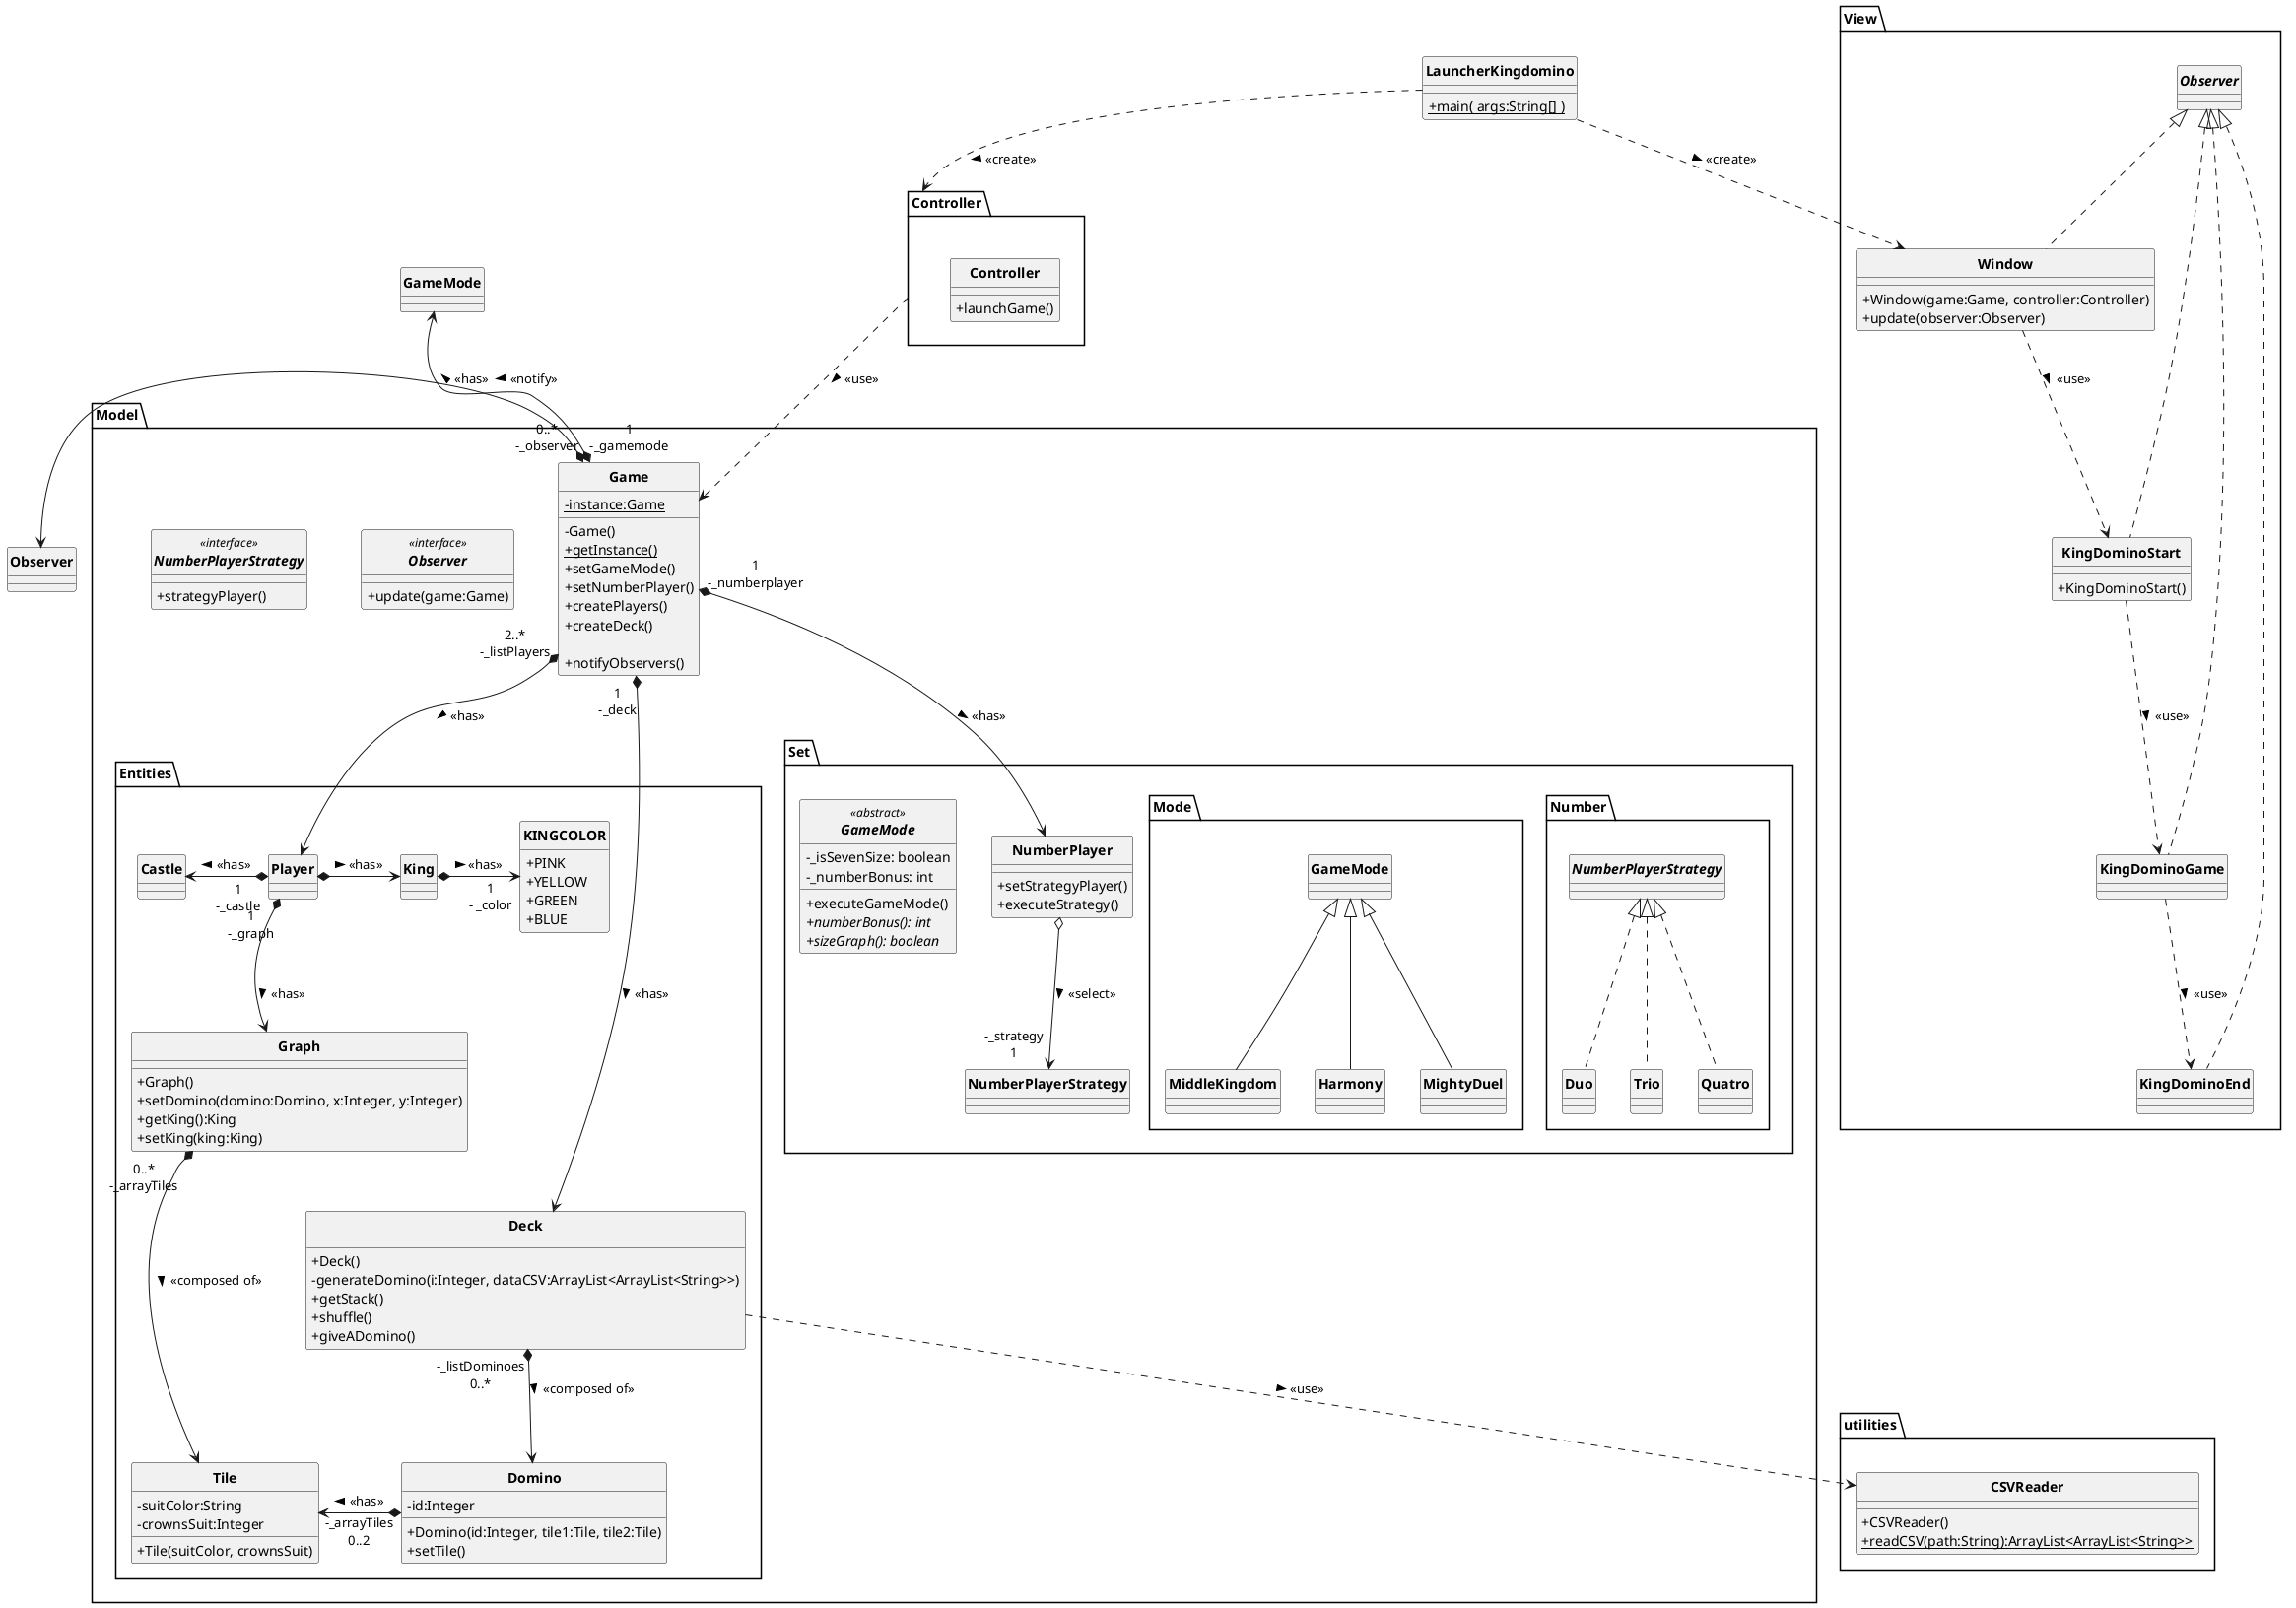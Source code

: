 @startuml
skinparam style strictuml
skinparam classAttributeIconSize 0
skinparam classFontStyle Bold
hide enum methods

class LauncherKingdomino{
    + {static} main( args:String[] )
}

package utilities {
    class CSVReader{
        +CSVReader()
        {static}+readCSV(path:String):ArrayList<ArrayList<String>>
    }

}

package Model{

    class Game {
        {static}-instance:Game
        -Game()
        {static}+getInstance()
        +setGameMode()
        +setNumberPlayer()
        +createPlayers()
        +createDeck()

        +notifyObservers()
    }

    interface Observer<<interface>>{
       +update(game:Game)
    }

    package Entities{
            Graph "0..*\n-_arrayTiles" *---> Tile : <<composed of>> >

            class Graph {
                +Graph()
                +setDomino(domino:Domino, x:Integer, y:Integer)
                +getKing():King
                +setKing(king:King)

            }

            class King{

            }


        Deck "-_listDominoes\n0..*" *--> Domino : <<composed of>> >


            class Deck{
                +Deck()
                -generateDomino(i:Integer, dataCSV:ArrayList<ArrayList<String>>)
                +getStack()
                +shuffle()
                +giveADomino()
            }

            Domino "-_arrayTiles\n0..2" *-l-> Tile : <<has>> >
            class Domino {
               -id:Integer
               +Domino(id:Integer, tile1:Tile, tile2:Tile)
               +setTile()
            }

            class Tile{
               -suitColor:String
               -crownsSuit:Integer
               +Tile(suitColor, crownsSuit)
            }

            Player "1\n-_graph" *--> Graph : > <<has>>
            Player *-> King : > <<has>>
            Player "1\n-_castle" *-l-> Castle : > <<has>>
            class Player {

            }

            class Castle{

            }

            enum KINGCOLOR {
                +PINK
                +YELLOW
                +GREEN
                +BLUE
            }

    }


    package Set{
        class NumberPlayer{
                +setStrategyPlayer()
                +executeStrategy()
         }

        NumberPlayer o--> "-_strategy\n1"NumberPlayerStrategy: > <<select>>

        package Number{
                class Duo implements NumberPlayerStrategy
                {

                }

                class Trio implements NumberPlayerStrategy
                {

                }

                class Quatro implements NumberPlayerStrategy
                {

                }
        }


        abstract GameMode<<abstract>>{
            -_isSevenSize: boolean
            -_numberBonus: int
            +executeGameMode()
            {abstract}+numberBonus(): int
            {abstract}+sizeGraph(): boolean
        }


            package Mode{
                class MiddleKingdom extends GameMode{

                }

                class Harmony extends GameMode{

                }

                class MightyDuel extends GameMode{

                }
            }

    }

    interface NumberPlayerStrategy<<interface>>{
        +strategyPlayer()
    }




}

package View {
    Window ..> KingDominoStart : <<use>> >
    KingDominoStart ..> KingDominoGame : <<use>> >
     KingDominoGame ..> KingDominoEnd: <<use>> >
    class Window implements Observer
    {
        +Window(game:Game, controller:Controller)
        +update(observer:Observer)
    }

    class KingDominoStart implements Observer
    {
        +KingDominoStart()
    }

    class KingDominoGame implements Observer
    {

    }

    class KingDominoEnd implements Observer
    {

    }
}

package Controller {

    class Controller{
        +launchGame()
    }

}

LauncherKingdomino ..> Window : <<create>> >
LauncherKingdomino ..> Controller : <<create>> >
Game "1\n-_gamemode"*-u-> GameMode : <<has>> >
Game "1\n-_numberplayer" *--> NumberPlayer : <<has>> >
Game "1\n-_deck" *--> Deck : <<has>> >
Game "2..*\n-_listPlayers" *--> Player : <<has>> >
Controller ..> Game : <<use>> >
Game *-l-> Observer : "0..*\n-_observer"<<notify>> >
King *-r-> "1\n- _color" KINGCOLOR : <<has>> >
Deck .d.> CSVReader : <<use>> >

@enduml
